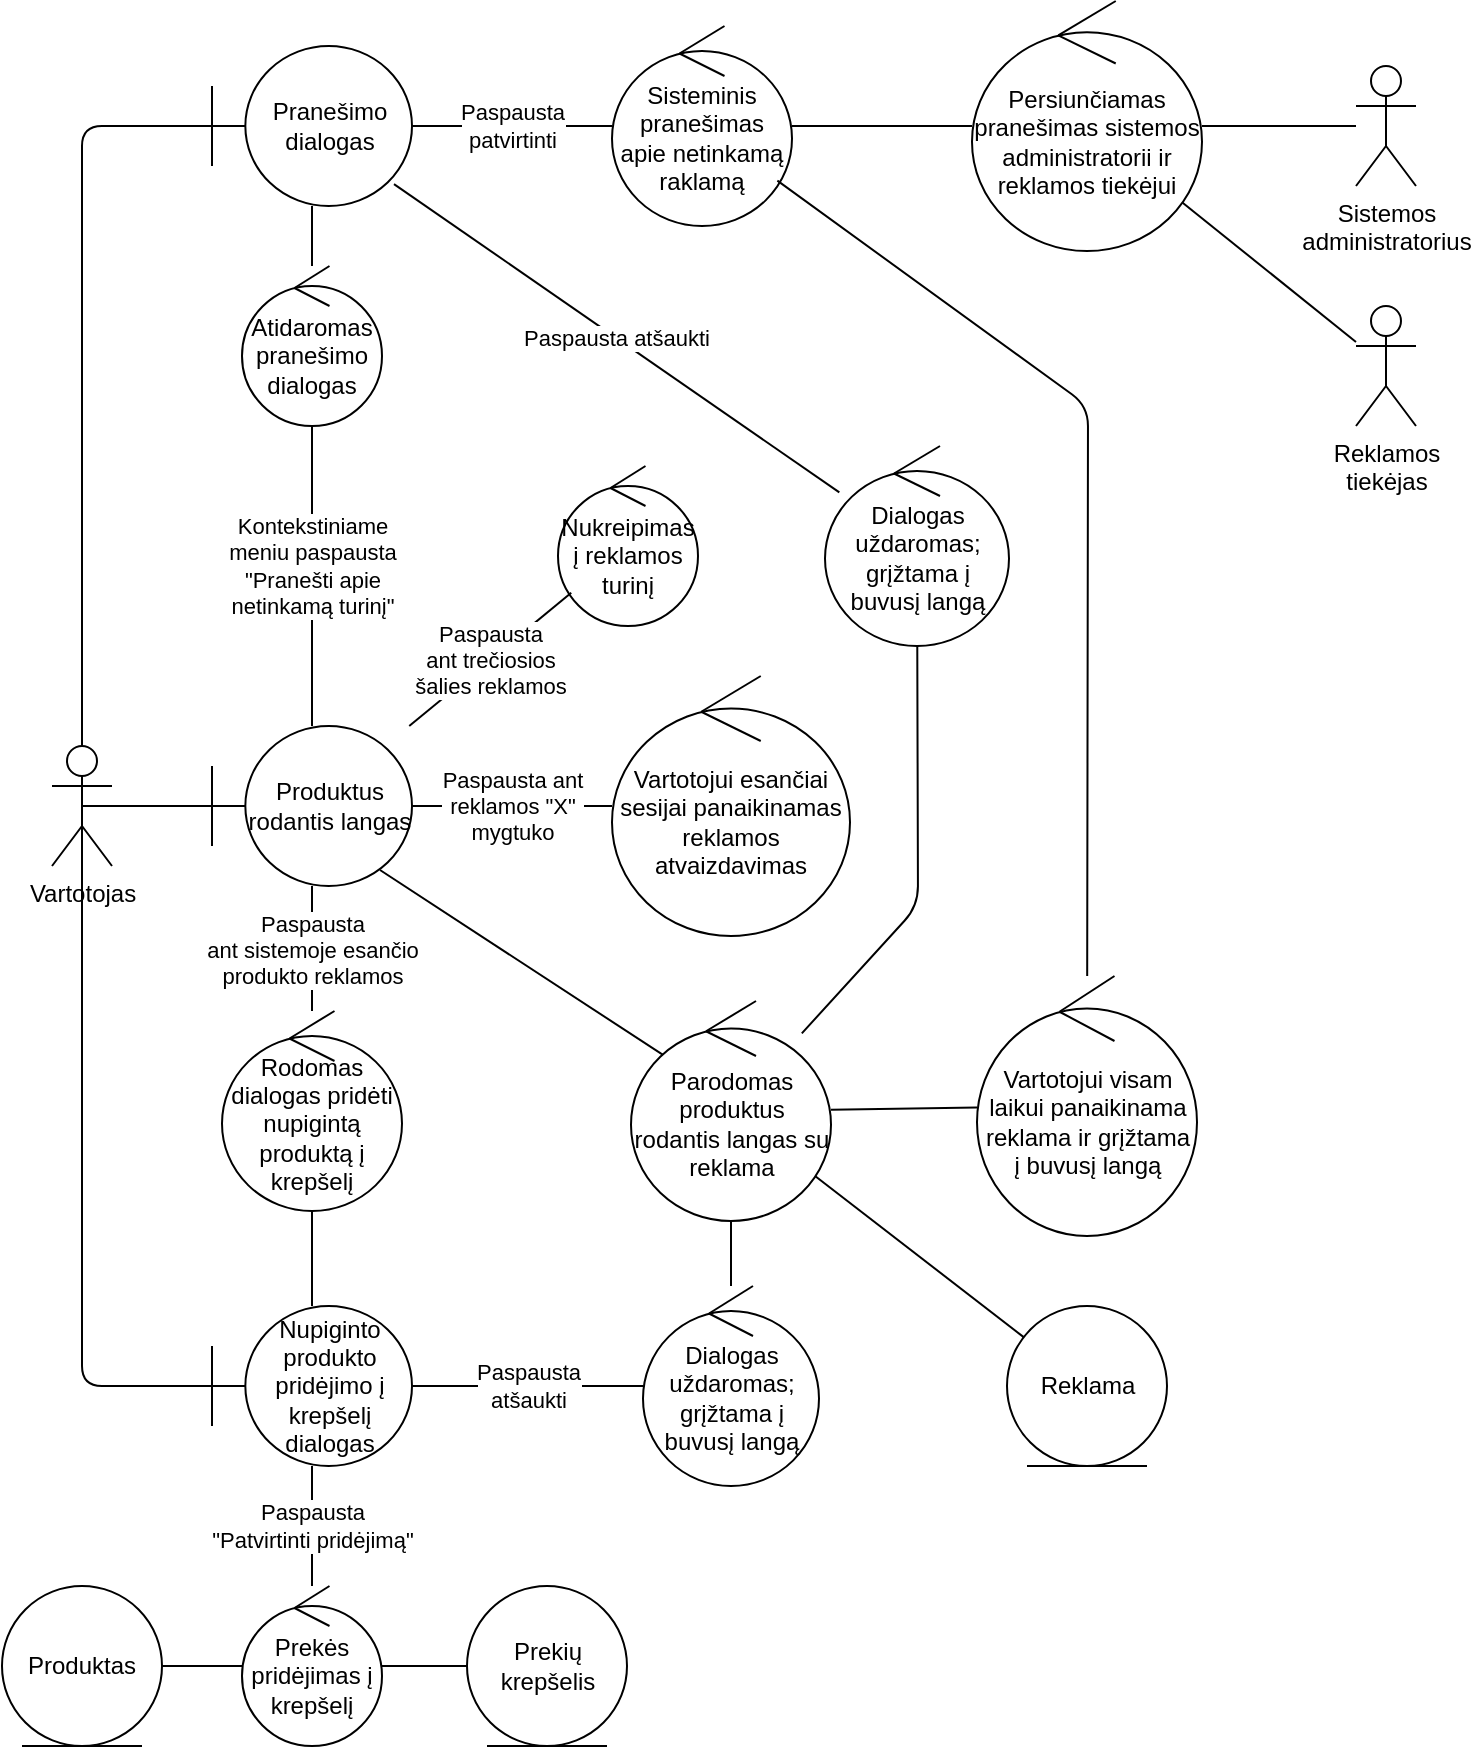 <mxfile version="10.6.0" type="device"><diagram id="jSLTixqTWyxW41iJ_zQE" name="Page-1"><mxGraphModel dx="1394" dy="1933" grid="1" gridSize="10" guides="1" tooltips="1" connect="1" arrows="1" fold="1" page="1" pageScale="1" pageWidth="827" pageHeight="1169" math="0" shadow="0"><root><mxCell id="0"/><mxCell id="1" parent="0"/><mxCell id="T0MA6GmklscD8jbfmt_o-1" value="Vartotojas&lt;br&gt;" style="shape=umlActor;verticalLabelPosition=bottom;labelBackgroundColor=#ffffff;verticalAlign=top;html=1;" vertex="1" parent="1"><mxGeometry x="160" y="240" width="30" height="60" as="geometry"/></mxCell><mxCell id="T0MA6GmklscD8jbfmt_o-2" value="Produktus rodantis langas" style="shape=umlBoundary;whiteSpace=wrap;html=1;" vertex="1" parent="1"><mxGeometry x="240" y="230" width="100" height="80" as="geometry"/></mxCell><mxCell id="T0MA6GmklscD8jbfmt_o-4" value="Nukreipimas&lt;br&gt;į reklamos&lt;br&gt;turinį&lt;br&gt;" style="ellipse;shape=umlControl;whiteSpace=wrap;html=1;" vertex="1" parent="1"><mxGeometry x="413" y="100" width="70" height="80" as="geometry"/></mxCell><mxCell id="T0MA6GmklscD8jbfmt_o-6" value="Paspausta&lt;br&gt;&quot;Patvirtinti pridėjimą&quot;&lt;br&gt;" style="endArrow=none;html=1;" edge="1" parent="1" source="T0MA6GmklscD8jbfmt_o-13" target="T0MA6GmklscD8jbfmt_o-17"><mxGeometry width="50" height="50" relative="1" as="geometry"><mxPoint x="130" y="650" as="sourcePoint"/><mxPoint x="190" y="650" as="targetPoint"/></mxGeometry></mxCell><mxCell id="T0MA6GmklscD8jbfmt_o-7" value="" style="endArrow=none;html=1;exitX=0.5;exitY=0.5;exitDx=0;exitDy=0;exitPerimeter=0;" edge="1" parent="1" source="T0MA6GmklscD8jbfmt_o-1" target="T0MA6GmklscD8jbfmt_o-2"><mxGeometry width="50" height="50" relative="1" as="geometry"><mxPoint x="130" y="270" as="sourcePoint"/><mxPoint x="220" y="270" as="targetPoint"/></mxGeometry></mxCell><mxCell id="T0MA6GmklscD8jbfmt_o-8" value="Paspausta&lt;br&gt;ant trečiosios&lt;br&gt;šalies reklamos" style="endArrow=none;html=1;" edge="1" parent="1" source="T0MA6GmklscD8jbfmt_o-4" target="T0MA6GmklscD8jbfmt_o-2"><mxGeometry width="50" height="50" relative="1" as="geometry"><mxPoint x="260" y="170" as="sourcePoint"/><mxPoint x="350" y="170" as="targetPoint"/><Array as="points"/></mxGeometry></mxCell><mxCell id="T0MA6GmklscD8jbfmt_o-9" value="Reklama&lt;br&gt;" style="ellipse;shape=umlEntity;whiteSpace=wrap;html=1;" vertex="1" parent="1"><mxGeometry x="637.5" y="520" width="80" height="80" as="geometry"/></mxCell><mxCell id="T0MA6GmklscD8jbfmt_o-10" value="" style="endArrow=none;html=1;" edge="1" parent="1" source="T0MA6GmklscD8jbfmt_o-50" target="T0MA6GmklscD8jbfmt_o-9"><mxGeometry width="50" height="50" relative="1" as="geometry"><mxPoint x="470" y="450" as="sourcePoint"/><mxPoint x="427.5" y="80" as="targetPoint"/></mxGeometry></mxCell><mxCell id="T0MA6GmklscD8jbfmt_o-11" value="Rodomas dialogas pridėti nupigintą produktą į krepšelį&lt;br&gt;" style="ellipse;shape=umlControl;whiteSpace=wrap;html=1;" vertex="1" parent="1"><mxGeometry x="245" y="372.5" width="90" height="100" as="geometry"/></mxCell><mxCell id="T0MA6GmklscD8jbfmt_o-12" value="Paspausta&lt;br&gt;ant sistemoje esančio&lt;br&gt;produkto reklamos&lt;br&gt;" style="endArrow=none;html=1;" edge="1" parent="1" source="T0MA6GmklscD8jbfmt_o-2" target="T0MA6GmklscD8jbfmt_o-11"><mxGeometry width="50" height="50" relative="1" as="geometry"><mxPoint x="255" y="330" as="sourcePoint"/><mxPoint x="345" y="330" as="targetPoint"/></mxGeometry></mxCell><mxCell id="T0MA6GmklscD8jbfmt_o-13" value="Nupiginto produkto pridėjimo į krepšelį dialogas" style="shape=umlBoundary;whiteSpace=wrap;html=1;" vertex="1" parent="1"><mxGeometry x="240" y="520" width="100" height="80" as="geometry"/></mxCell><mxCell id="T0MA6GmklscD8jbfmt_o-14" value="" style="endArrow=none;html=1;" edge="1" parent="1" source="T0MA6GmklscD8jbfmt_o-11" target="T0MA6GmklscD8jbfmt_o-13"><mxGeometry width="50" height="50" relative="1" as="geometry"><mxPoint x="255" y="489.5" as="sourcePoint"/><mxPoint x="345" y="489.5" as="targetPoint"/></mxGeometry></mxCell><mxCell id="T0MA6GmklscD8jbfmt_o-15" value="" style="endArrow=none;html=1;exitX=0.5;exitY=0.5;exitDx=0;exitDy=0;exitPerimeter=0;" edge="1" parent="1" source="T0MA6GmklscD8jbfmt_o-1" target="T0MA6GmklscD8jbfmt_o-13"><mxGeometry width="50" height="50" relative="1" as="geometry"><mxPoint x="65" y="470" as="sourcePoint"/><mxPoint x="155" y="470" as="targetPoint"/><Array as="points"><mxPoint x="175" y="560"/></Array></mxGeometry></mxCell><mxCell id="T0MA6GmklscD8jbfmt_o-16" value="Prekių krepšelis" style="ellipse;shape=umlEntity;whiteSpace=wrap;html=1;" vertex="1" parent="1"><mxGeometry x="367.5" y="660" width="80" height="80" as="geometry"/></mxCell><mxCell id="T0MA6GmklscD8jbfmt_o-17" value="Prekės pridėjimas į krepšelį" style="ellipse;shape=umlControl;whiteSpace=wrap;html=1;" vertex="1" parent="1"><mxGeometry x="255" y="660" width="70" height="80" as="geometry"/></mxCell><mxCell id="T0MA6GmklscD8jbfmt_o-18" value="" style="endArrow=none;html=1;" edge="1" parent="1" source="T0MA6GmklscD8jbfmt_o-17" target="T0MA6GmklscD8jbfmt_o-16"><mxGeometry width="50" height="50" relative="1" as="geometry"><mxPoint x="-142.5" y="930" as="sourcePoint"/><mxPoint x="-92.5" y="880" as="targetPoint"/></mxGeometry></mxCell><mxCell id="T0MA6GmklscD8jbfmt_o-19" value="Produktas" style="ellipse;shape=umlEntity;whiteSpace=wrap;html=1;" vertex="1" parent="1"><mxGeometry x="135" y="660" width="80" height="80" as="geometry"/></mxCell><mxCell id="T0MA6GmklscD8jbfmt_o-20" value="" style="endArrow=none;html=1;" edge="1" parent="1" source="T0MA6GmklscD8jbfmt_o-19" target="T0MA6GmklscD8jbfmt_o-17"><mxGeometry width="50" height="50" relative="1" as="geometry"><mxPoint x="-42.5" y="950" as="sourcePoint"/><mxPoint x="7.5" y="900" as="targetPoint"/></mxGeometry></mxCell><mxCell id="T0MA6GmklscD8jbfmt_o-21" value="Paspausta ant&lt;br&gt;reklamos &quot;X&quot;&lt;br&gt;mygtuko&lt;br&gt;" style="endArrow=none;html=1;" edge="1" parent="1" source="T0MA6GmklscD8jbfmt_o-2" target="T0MA6GmklscD8jbfmt_o-22"><mxGeometry width="50" height="50" relative="1" as="geometry"><mxPoint x="360" y="230" as="sourcePoint"/><mxPoint x="170" y="150" as="targetPoint"/><Array as="points"/></mxGeometry></mxCell><mxCell id="T0MA6GmklscD8jbfmt_o-22" value="Vartotojui esančiai sesijai panaikinamas reklamos atvaizdavimas&lt;br&gt;" style="ellipse;shape=umlControl;whiteSpace=wrap;html=1;" vertex="1" parent="1"><mxGeometry x="440" y="205" width="119" height="130" as="geometry"/></mxCell><mxCell id="T0MA6GmklscD8jbfmt_o-23" value="Atidaromas pranešimo dialogas" style="ellipse;shape=umlControl;whiteSpace=wrap;html=1;" vertex="1" parent="1"><mxGeometry x="255" width="70" height="80" as="geometry"/></mxCell><mxCell id="T0MA6GmklscD8jbfmt_o-24" value="Kontekstiniame&lt;br&gt;meniu paspausta&lt;br&gt;&quot;Pranešti apie&lt;br&gt;netinkamą turinį&quot;&lt;br&gt;" style="endArrow=none;html=1;" edge="1" parent="1" source="T0MA6GmklscD8jbfmt_o-2" target="T0MA6GmklscD8jbfmt_o-23"><mxGeometry x="0.067" width="50" height="50" relative="1" as="geometry"><mxPoint x="390" y="350" as="sourcePoint"/><mxPoint x="440" y="300" as="targetPoint"/><mxPoint as="offset"/></mxGeometry></mxCell><mxCell id="T0MA6GmklscD8jbfmt_o-27" value="Pranešimo&lt;br&gt;dialogas&lt;br&gt;" style="shape=umlBoundary;whiteSpace=wrap;html=1;" vertex="1" parent="1"><mxGeometry x="240" y="-110" width="100" height="80" as="geometry"/></mxCell><mxCell id="T0MA6GmklscD8jbfmt_o-28" value="" style="endArrow=none;html=1;" edge="1" parent="1" source="T0MA6GmklscD8jbfmt_o-23" target="T0MA6GmklscD8jbfmt_o-27"><mxGeometry width="50" height="50" relative="1" as="geometry"><mxPoint x="140" y="120" as="sourcePoint"/><mxPoint x="190" y="70" as="targetPoint"/></mxGeometry></mxCell><mxCell id="T0MA6GmklscD8jbfmt_o-29" value="" style="endArrow=none;html=1;exitX=0.5;exitY=0;exitDx=0;exitDy=0;exitPerimeter=0;" edge="1" parent="1" source="T0MA6GmklscD8jbfmt_o-1" target="T0MA6GmklscD8jbfmt_o-27"><mxGeometry width="50" height="50" relative="1" as="geometry"><mxPoint x="100" y="160" as="sourcePoint"/><mxPoint x="150" y="110" as="targetPoint"/><Array as="points"><mxPoint x="175" y="-70"/></Array></mxGeometry></mxCell><mxCell id="T0MA6GmklscD8jbfmt_o-30" value="Dialogas uždaromas; grįžtama į buvusį langą" style="ellipse;shape=umlControl;whiteSpace=wrap;html=1;" vertex="1" parent="1"><mxGeometry x="546.5" y="90" width="92" height="100" as="geometry"/></mxCell><mxCell id="T0MA6GmklscD8jbfmt_o-31" value="" style="endArrow=none;html=1;" edge="1" parent="1" source="T0MA6GmklscD8jbfmt_o-50" target="T0MA6GmklscD8jbfmt_o-30"><mxGeometry width="50" height="50" relative="1" as="geometry"><mxPoint x="360" y="230" as="sourcePoint"/><mxPoint x="410" y="180" as="targetPoint"/><Array as="points"><mxPoint x="593" y="320"/></Array></mxGeometry></mxCell><mxCell id="T0MA6GmklscD8jbfmt_o-32" value="Paspausta atšaukti" style="endArrow=none;html=1;exitX=0.91;exitY=0.863;exitDx=0;exitDy=0;exitPerimeter=0;" edge="1" parent="1" source="T0MA6GmklscD8jbfmt_o-27" target="T0MA6GmklscD8jbfmt_o-30"><mxGeometry width="50" height="50" relative="1" as="geometry"><mxPoint x="370" y="-100" as="sourcePoint"/><mxPoint x="390" y="50" as="targetPoint"/></mxGeometry></mxCell><mxCell id="T0MA6GmklscD8jbfmt_o-33" value="Dialogas uždaromas; grįžtama į buvusį langą" style="ellipse;shape=umlControl;whiteSpace=wrap;html=1;" vertex="1" parent="1"><mxGeometry x="455.5" y="510" width="88" height="100" as="geometry"/></mxCell><mxCell id="T0MA6GmklscD8jbfmt_o-34" value="Paspausta&lt;br&gt;atšaukti" style="endArrow=none;html=1;" edge="1" parent="1" source="T0MA6GmklscD8jbfmt_o-13" target="T0MA6GmklscD8jbfmt_o-33"><mxGeometry width="50" height="50" relative="1" as="geometry"><mxPoint x="170" y="540" as="sourcePoint"/><mxPoint x="220" y="490" as="targetPoint"/></mxGeometry></mxCell><mxCell id="T0MA6GmklscD8jbfmt_o-35" value="" style="endArrow=none;html=1;" edge="1" parent="1" source="T0MA6GmklscD8jbfmt_o-33" target="T0MA6GmklscD8jbfmt_o-50"><mxGeometry width="50" height="50" relative="1" as="geometry"><mxPoint x="180" y="350" as="sourcePoint"/><mxPoint x="230" y="300" as="targetPoint"/></mxGeometry></mxCell><mxCell id="T0MA6GmklscD8jbfmt_o-36" value="Sisteminis pranešimas apie netinkamą raklamą" style="ellipse;shape=umlControl;whiteSpace=wrap;html=1;" vertex="1" parent="1"><mxGeometry x="440" y="-120" width="90" height="100" as="geometry"/></mxCell><mxCell id="T0MA6GmklscD8jbfmt_o-37" value="Paspausta&lt;br&gt;patvirtinti&lt;br&gt;" style="endArrow=none;html=1;" edge="1" parent="1" source="T0MA6GmklscD8jbfmt_o-27" target="T0MA6GmklscD8jbfmt_o-36"><mxGeometry width="50" height="50" relative="1" as="geometry"><mxPoint x="370" y="-60" as="sourcePoint"/><mxPoint x="420" y="-110" as="targetPoint"/></mxGeometry></mxCell><mxCell id="T0MA6GmklscD8jbfmt_o-38" value="Vartotojui visam laikui panaikinama reklama ir grįžtama į buvusį langą" style="ellipse;shape=umlControl;whiteSpace=wrap;html=1;" vertex="1" parent="1"><mxGeometry x="622.5" y="355" width="110" height="130" as="geometry"/></mxCell><mxCell id="T0MA6GmklscD8jbfmt_o-39" value="" style="endArrow=none;html=1;" edge="1" parent="1" source="T0MA6GmklscD8jbfmt_o-50" target="T0MA6GmklscD8jbfmt_o-38"><mxGeometry width="50" height="50" relative="1" as="geometry"><mxPoint x="710" y="140" as="sourcePoint"/><mxPoint x="400" y="170" as="targetPoint"/><Array as="points"/></mxGeometry></mxCell><mxCell id="T0MA6GmklscD8jbfmt_o-40" value="" style="endArrow=none;html=1;" edge="1" parent="1" source="T0MA6GmklscD8jbfmt_o-38" target="T0MA6GmklscD8jbfmt_o-36"><mxGeometry width="50" height="50" relative="1" as="geometry"><mxPoint x="370" y="100" as="sourcePoint"/><mxPoint x="420" y="50" as="targetPoint"/><Array as="points"><mxPoint x="678" y="70"/></Array></mxGeometry></mxCell><mxCell id="T0MA6GmklscD8jbfmt_o-41" value="" style="endArrow=none;html=1;" edge="1" parent="1" source="T0MA6GmklscD8jbfmt_o-36" target="T0MA6GmklscD8jbfmt_o-43"><mxGeometry width="50" height="50" relative="1" as="geometry"><mxPoint x="560" y="-20" as="sourcePoint"/><mxPoint x="620" y="-70.5" as="targetPoint"/></mxGeometry></mxCell><mxCell id="T0MA6GmklscD8jbfmt_o-42" value="" style="endArrow=none;html=1;" edge="1" parent="1" source="T0MA6GmklscD8jbfmt_o-53" target="T0MA6GmklscD8jbfmt_o-43"><mxGeometry width="50" height="50" relative="1" as="geometry"><mxPoint x="811.501" y="18.141" as="sourcePoint"/><mxPoint x="607.5" y="90" as="targetPoint"/></mxGeometry></mxCell><mxCell id="T0MA6GmklscD8jbfmt_o-43" value="Persiunčiamas pranešimas sistemos administratorii ir reklamos tiekėjui" style="ellipse;shape=umlControl;whiteSpace=wrap;html=1;" vertex="1" parent="1"><mxGeometry x="620" y="-132.5" width="115" height="125" as="geometry"/></mxCell><mxCell id="T0MA6GmklscD8jbfmt_o-47" value="" style="endArrow=none;html=1;" edge="1" parent="1" source="T0MA6GmklscD8jbfmt_o-43" target="T0MA6GmklscD8jbfmt_o-52"><mxGeometry width="50" height="50" relative="1" as="geometry"><mxPoint x="735" y="-70.5" as="sourcePoint"/><mxPoint x="800" y="-70.5" as="targetPoint"/></mxGeometry></mxCell><mxCell id="T0MA6GmklscD8jbfmt_o-50" value="Parodomas produktus rodantis langas su reklama" style="ellipse;shape=umlControl;whiteSpace=wrap;html=1;" vertex="1" parent="1"><mxGeometry x="449.5" y="367.5" width="100" height="110" as="geometry"/></mxCell><mxCell id="T0MA6GmklscD8jbfmt_o-51" value="" style="endArrow=none;html=1;entryX=0.84;entryY=0.9;entryDx=0;entryDy=0;entryPerimeter=0;exitX=0.16;exitY=0.245;exitDx=0;exitDy=0;exitPerimeter=0;" edge="1" parent="1" source="T0MA6GmklscD8jbfmt_o-50" target="T0MA6GmklscD8jbfmt_o-2"><mxGeometry width="50" height="50" relative="1" as="geometry"><mxPoint x="740" y="310" as="sourcePoint"/><mxPoint x="790" y="260" as="targetPoint"/></mxGeometry></mxCell><mxCell id="T0MA6GmklscD8jbfmt_o-52" value="Sistemos&lt;br&gt;administratorius" style="shape=umlActor;verticalLabelPosition=bottom;labelBackgroundColor=#ffffff;verticalAlign=top;html=1;outlineConnect=0;" vertex="1" parent="1"><mxGeometry x="812" y="-100" width="30" height="60" as="geometry"/></mxCell><mxCell id="T0MA6GmklscD8jbfmt_o-53" value="Reklamos&lt;br&gt;tiekėjas&lt;br&gt;" style="shape=umlActor;verticalLabelPosition=bottom;labelBackgroundColor=#ffffff;verticalAlign=top;html=1;outlineConnect=0;" vertex="1" parent="1"><mxGeometry x="812" y="20" width="30" height="60" as="geometry"/></mxCell></root></mxGraphModel></diagram></mxfile>